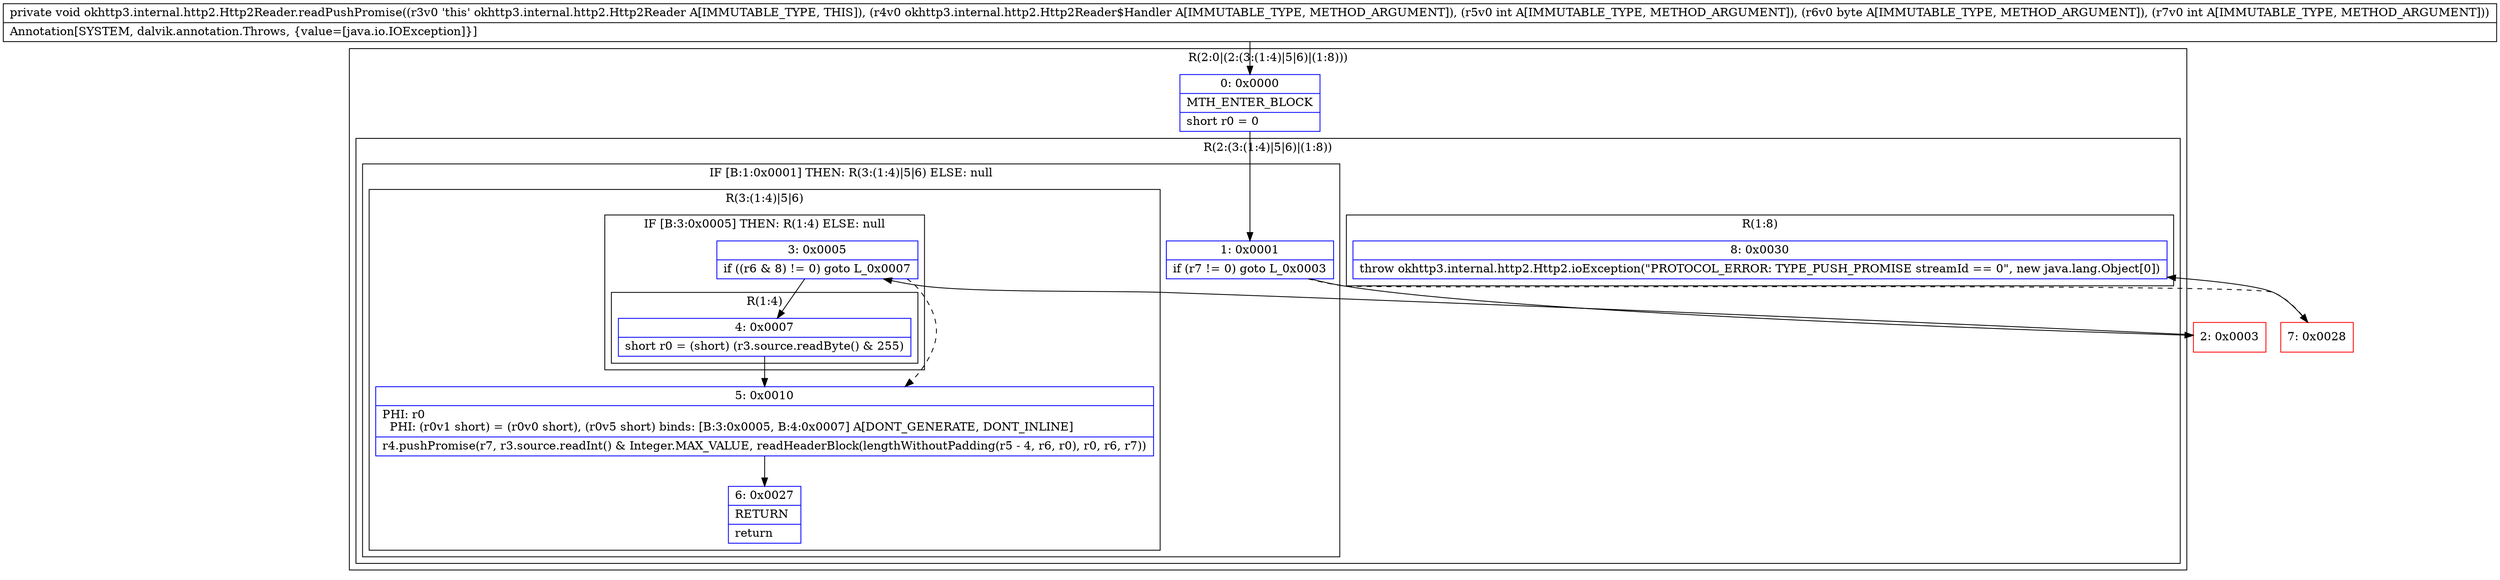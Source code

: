 digraph "CFG forokhttp3.internal.http2.Http2Reader.readPushPromise(Lokhttp3\/internal\/http2\/Http2Reader$Handler;IBI)V" {
subgraph cluster_Region_1734935422 {
label = "R(2:0|(2:(3:(1:4)|5|6)|(1:8)))";
node [shape=record,color=blue];
Node_0 [shape=record,label="{0\:\ 0x0000|MTH_ENTER_BLOCK\l|short r0 = 0\l}"];
subgraph cluster_Region_517298610 {
label = "R(2:(3:(1:4)|5|6)|(1:8))";
node [shape=record,color=blue];
subgraph cluster_IfRegion_1762461016 {
label = "IF [B:1:0x0001] THEN: R(3:(1:4)|5|6) ELSE: null";
node [shape=record,color=blue];
Node_1 [shape=record,label="{1\:\ 0x0001|if (r7 != 0) goto L_0x0003\l}"];
subgraph cluster_Region_1118872819 {
label = "R(3:(1:4)|5|6)";
node [shape=record,color=blue];
subgraph cluster_IfRegion_1854470973 {
label = "IF [B:3:0x0005] THEN: R(1:4) ELSE: null";
node [shape=record,color=blue];
Node_3 [shape=record,label="{3\:\ 0x0005|if ((r6 & 8) != 0) goto L_0x0007\l}"];
subgraph cluster_Region_1423454080 {
label = "R(1:4)";
node [shape=record,color=blue];
Node_4 [shape=record,label="{4\:\ 0x0007|short r0 = (short) (r3.source.readByte() & 255)\l}"];
}
}
Node_5 [shape=record,label="{5\:\ 0x0010|PHI: r0 \l  PHI: (r0v1 short) = (r0v0 short), (r0v5 short) binds: [B:3:0x0005, B:4:0x0007] A[DONT_GENERATE, DONT_INLINE]\l|r4.pushPromise(r7, r3.source.readInt() & Integer.MAX_VALUE, readHeaderBlock(lengthWithoutPadding(r5 \- 4, r6, r0), r0, r6, r7))\l}"];
Node_6 [shape=record,label="{6\:\ 0x0027|RETURN\l|return\l}"];
}
}
subgraph cluster_Region_1800693167 {
label = "R(1:8)";
node [shape=record,color=blue];
Node_8 [shape=record,label="{8\:\ 0x0030|throw okhttp3.internal.http2.Http2.ioException(\"PROTOCOL_ERROR: TYPE_PUSH_PROMISE streamId == 0\", new java.lang.Object[0])\l}"];
}
}
}
Node_2 [shape=record,color=red,label="{2\:\ 0x0003}"];
Node_7 [shape=record,color=red,label="{7\:\ 0x0028}"];
MethodNode[shape=record,label="{private void okhttp3.internal.http2.Http2Reader.readPushPromise((r3v0 'this' okhttp3.internal.http2.Http2Reader A[IMMUTABLE_TYPE, THIS]), (r4v0 okhttp3.internal.http2.Http2Reader$Handler A[IMMUTABLE_TYPE, METHOD_ARGUMENT]), (r5v0 int A[IMMUTABLE_TYPE, METHOD_ARGUMENT]), (r6v0 byte A[IMMUTABLE_TYPE, METHOD_ARGUMENT]), (r7v0 int A[IMMUTABLE_TYPE, METHOD_ARGUMENT]))  | Annotation[SYSTEM, dalvik.annotation.Throws, \{value=[java.io.IOException]\}]\l}"];
MethodNode -> Node_0;
Node_0 -> Node_1;
Node_1 -> Node_2;
Node_1 -> Node_7[style=dashed];
Node_3 -> Node_4;
Node_3 -> Node_5[style=dashed];
Node_4 -> Node_5;
Node_5 -> Node_6;
Node_2 -> Node_3;
Node_7 -> Node_8;
}

